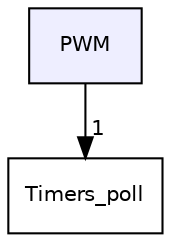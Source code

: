 digraph "PWM" {
  compound=true
  node [ fontsize="10", fontname="Helvetica"];
  edge [ labelfontsize="10", labelfontname="Helvetica"];
  dir_3019c187a4dd8408cd979e2223f115c0 [shape=box, label="PWM", style="filled", fillcolor="#eeeeff", pencolor="black", URL="dir_3019c187a4dd8408cd979e2223f115c0.html"];
  dir_1020ded4cb04ccc3c5e394a2c2afe0a6 [shape=box label="Timers_poll" URL="dir_1020ded4cb04ccc3c5e394a2c2afe0a6.html"];
  dir_3019c187a4dd8408cd979e2223f115c0->dir_1020ded4cb04ccc3c5e394a2c2afe0a6 [headlabel="1", labeldistance=1.5 headhref="dir_000002_000005.html"];
}
